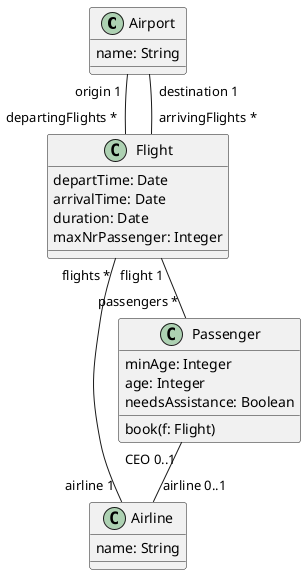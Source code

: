 @startuml Airport

' classes '
class Airport{
    name: String
}

class Flight{
    departTime: Date
    arrivalTime: Date
    duration: Date
    maxNrPassenger: Integer
}

class Airline{
    name: String
}

class Passenger{
    minAge: Integer
    age: Integer
    needsAssistance: Boolean
    book(f: Flight)
}

' associations '
Airport "origin 1" -- "departingFlights *" Flight

Airport "destination 1" -- "arrivingFlights *" Flight

Flight "flights *" -- "airline 1" Airline

Flight "flight 1" -- "passengers *" Passenger

Passenger "CEO 0..1" -- "airline 0..1" Airline

@enduml